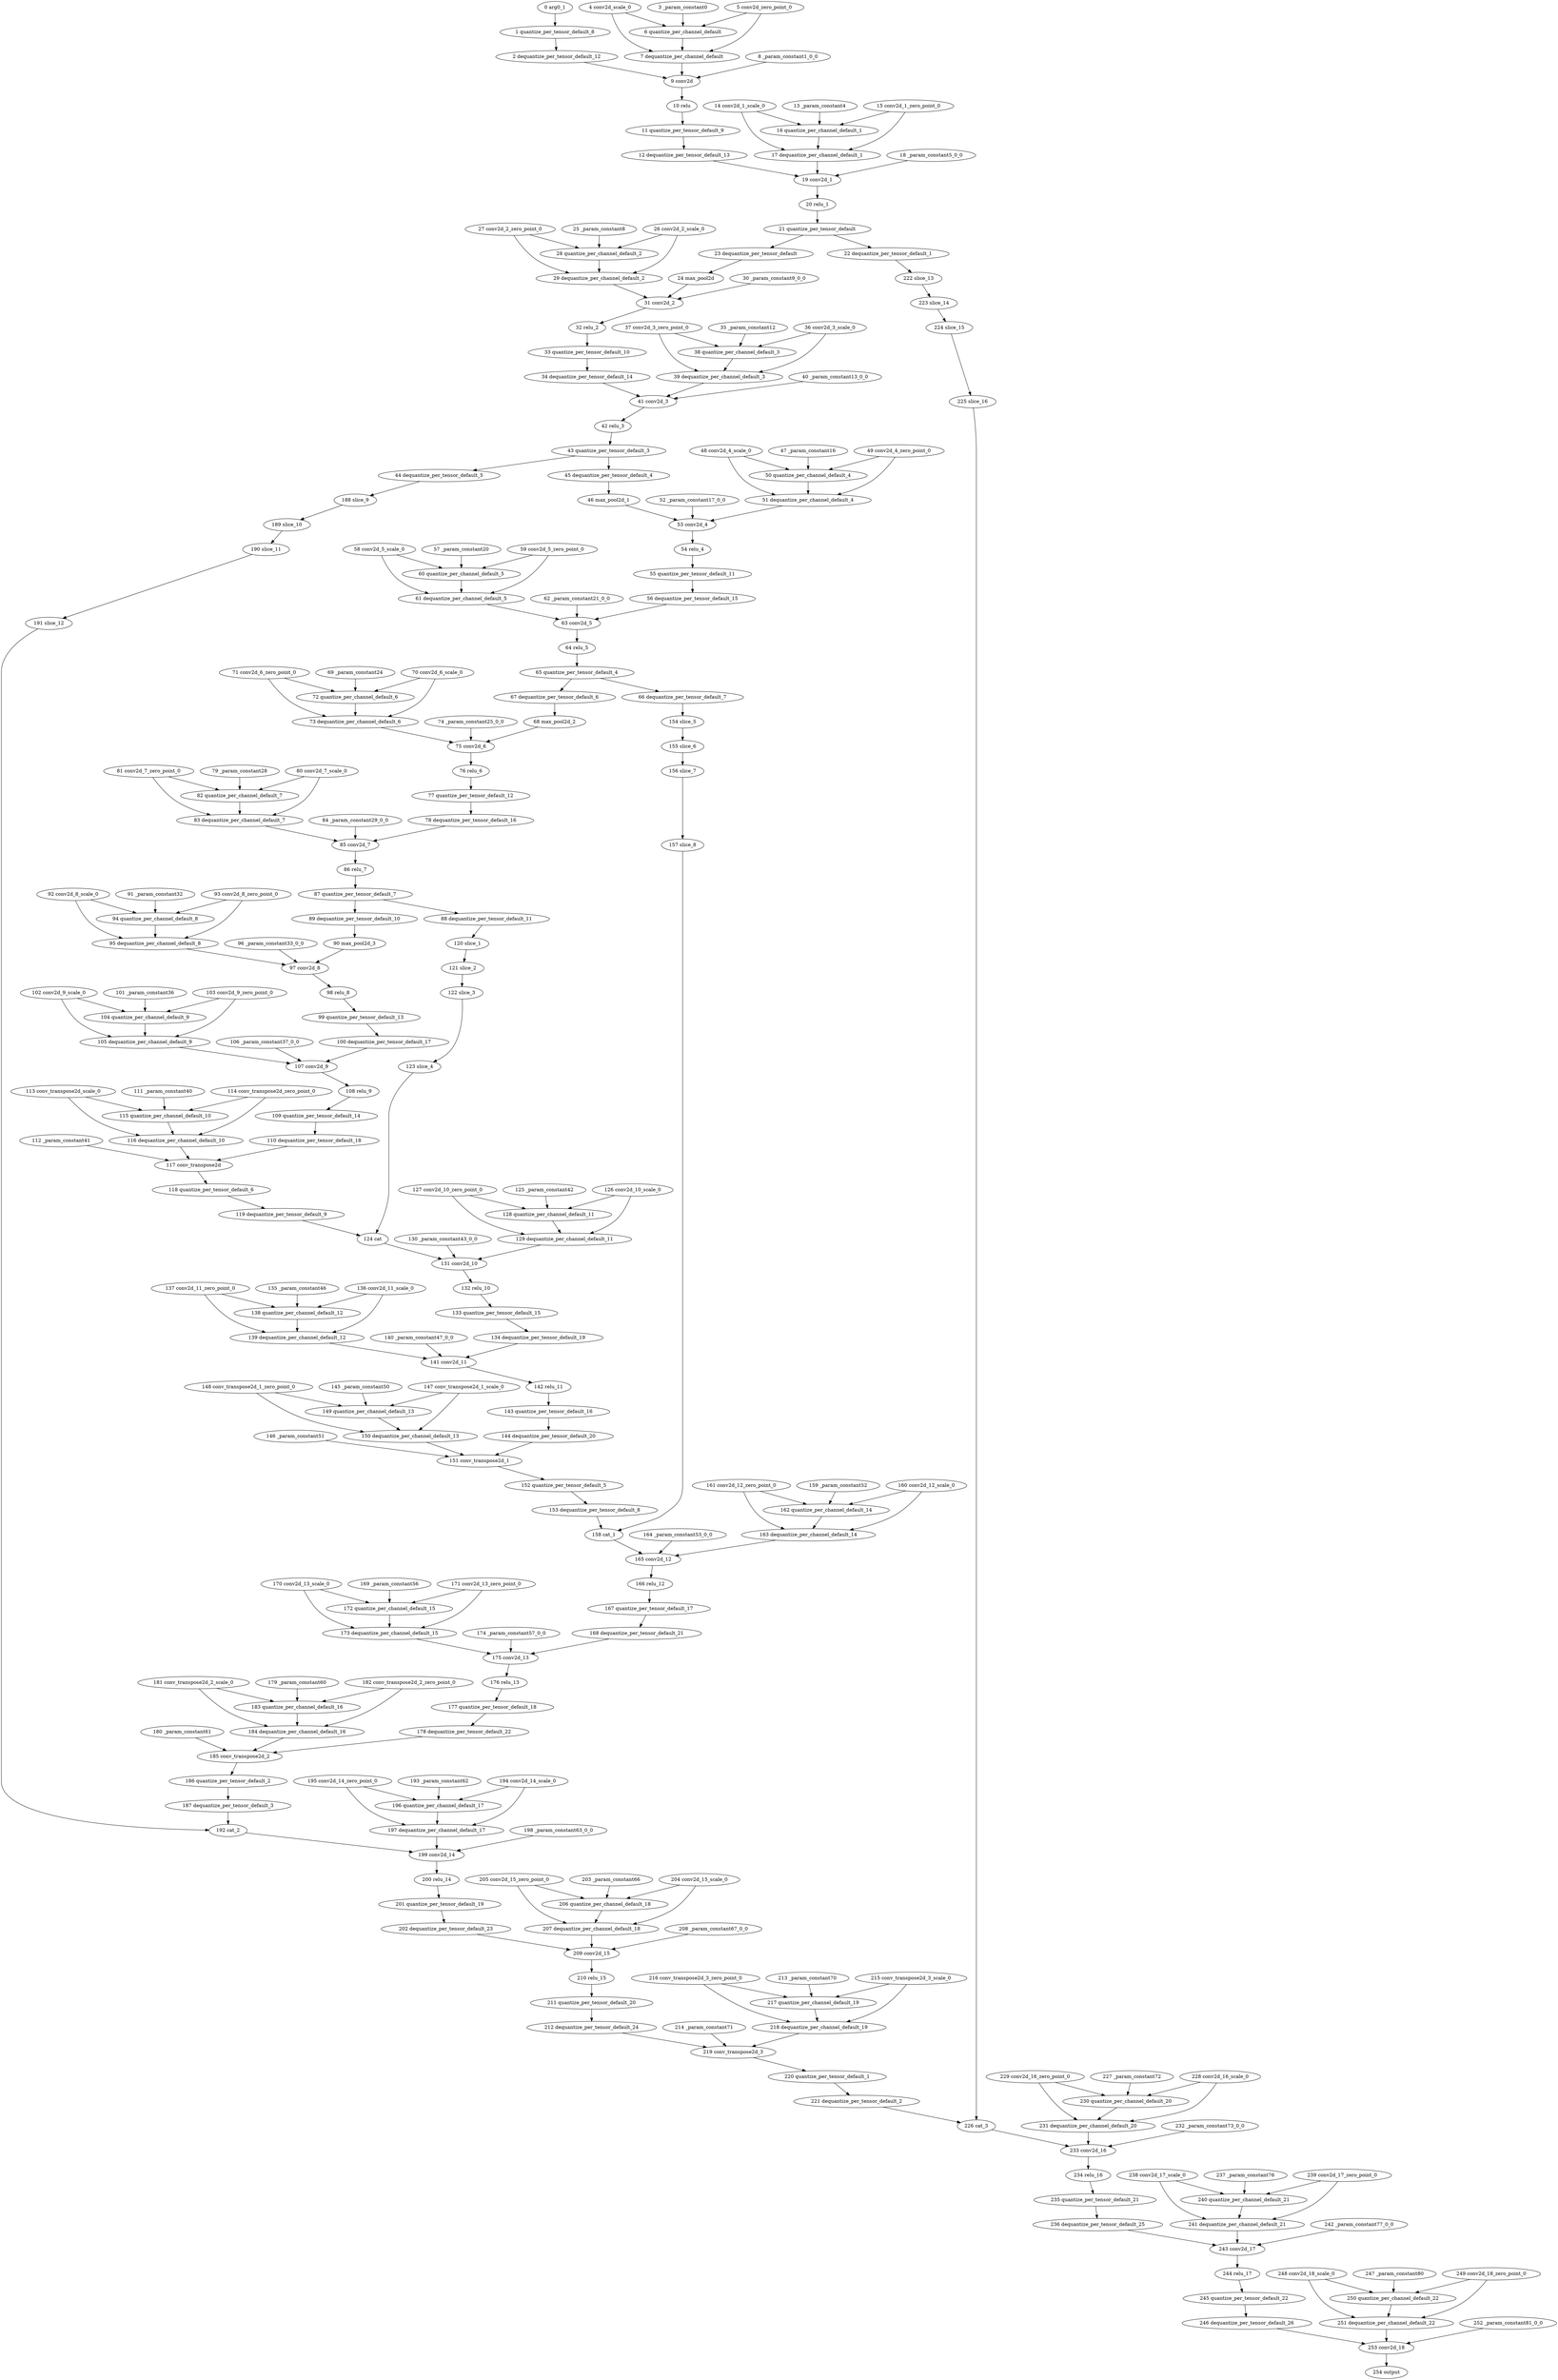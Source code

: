 strict digraph  {
"0 arg0_1" [id=0, type=input];
"1 quantize_per_tensor_default_8" [id=1, type=quantize_per_tensor];
"2 dequantize_per_tensor_default_12" [id=2, type=dequantize_per_tensor];
"3 _param_constant0" [id=3, type=get_attr];
"4 conv2d_scale_0" [id=4, type=get_attr];
"5 conv2d_zero_point_0" [id=5, type=get_attr];
"6 quantize_per_channel_default" [id=6, type=quantize_per_channel];
"7 dequantize_per_channel_default" [id=7, type=dequantize_per_channel];
"8 _param_constant1_0_0" [id=8, type=get_attr];
"9 conv2d" [id=9, type=conv2d];
"10 relu" [id=10, type=relu];
"11 quantize_per_tensor_default_9" [id=11, type=quantize_per_tensor];
"12 dequantize_per_tensor_default_13" [id=12, type=dequantize_per_tensor];
"13 _param_constant4" [id=13, type=get_attr];
"14 conv2d_1_scale_0" [id=14, type=get_attr];
"15 conv2d_1_zero_point_0" [id=15, type=get_attr];
"16 quantize_per_channel_default_1" [id=16, type=quantize_per_channel];
"17 dequantize_per_channel_default_1" [id=17, type=dequantize_per_channel];
"18 _param_constant5_0_0" [id=18, type=get_attr];
"19 conv2d_1" [id=19, type=conv2d];
"20 relu_1" [id=20, type=relu];
"21 quantize_per_tensor_default" [id=21, type=quantize_per_tensor];
"22 dequantize_per_tensor_default_1" [id=22, type=dequantize_per_tensor];
"23 dequantize_per_tensor_default" [id=23, type=dequantize_per_tensor];
"24 max_pool2d" [id=24, type=max_pool2d];
"25 _param_constant8" [id=25, type=get_attr];
"26 conv2d_2_scale_0" [id=26, type=get_attr];
"27 conv2d_2_zero_point_0" [id=27, type=get_attr];
"28 quantize_per_channel_default_2" [id=28, type=quantize_per_channel];
"29 dequantize_per_channel_default_2" [id=29, type=dequantize_per_channel];
"30 _param_constant9_0_0" [id=30, type=get_attr];
"31 conv2d_2" [id=31, type=conv2d];
"32 relu_2" [id=32, type=relu];
"33 quantize_per_tensor_default_10" [id=33, type=quantize_per_tensor];
"34 dequantize_per_tensor_default_14" [id=34, type=dequantize_per_tensor];
"35 _param_constant12" [id=35, type=get_attr];
"36 conv2d_3_scale_0" [id=36, type=get_attr];
"37 conv2d_3_zero_point_0" [id=37, type=get_attr];
"38 quantize_per_channel_default_3" [id=38, type=quantize_per_channel];
"39 dequantize_per_channel_default_3" [id=39, type=dequantize_per_channel];
"40 _param_constant13_0_0" [id=40, type=get_attr];
"41 conv2d_3" [id=41, type=conv2d];
"42 relu_3" [id=42, type=relu];
"43 quantize_per_tensor_default_3" [id=43, type=quantize_per_tensor];
"44 dequantize_per_tensor_default_5" [id=44, type=dequantize_per_tensor];
"45 dequantize_per_tensor_default_4" [id=45, type=dequantize_per_tensor];
"46 max_pool2d_1" [id=46, type=max_pool2d];
"47 _param_constant16" [id=47, type=get_attr];
"48 conv2d_4_scale_0" [id=48, type=get_attr];
"49 conv2d_4_zero_point_0" [id=49, type=get_attr];
"50 quantize_per_channel_default_4" [id=50, type=quantize_per_channel];
"51 dequantize_per_channel_default_4" [id=51, type=dequantize_per_channel];
"52 _param_constant17_0_0" [id=52, type=get_attr];
"53 conv2d_4" [id=53, type=conv2d];
"54 relu_4" [id=54, type=relu];
"55 quantize_per_tensor_default_11" [id=55, type=quantize_per_tensor];
"56 dequantize_per_tensor_default_15" [id=56, type=dequantize_per_tensor];
"57 _param_constant20" [id=57, type=get_attr];
"58 conv2d_5_scale_0" [id=58, type=get_attr];
"59 conv2d_5_zero_point_0" [id=59, type=get_attr];
"60 quantize_per_channel_default_5" [id=60, type=quantize_per_channel];
"61 dequantize_per_channel_default_5" [id=61, type=dequantize_per_channel];
"62 _param_constant21_0_0" [id=62, type=get_attr];
"63 conv2d_5" [id=63, type=conv2d];
"64 relu_5" [id=64, type=relu];
"65 quantize_per_tensor_default_4" [id=65, type=quantize_per_tensor];
"66 dequantize_per_tensor_default_7" [id=66, type=dequantize_per_tensor];
"67 dequantize_per_tensor_default_6" [id=67, type=dequantize_per_tensor];
"68 max_pool2d_2" [id=68, type=max_pool2d];
"69 _param_constant24" [id=69, type=get_attr];
"70 conv2d_6_scale_0" [id=70, type=get_attr];
"71 conv2d_6_zero_point_0" [id=71, type=get_attr];
"72 quantize_per_channel_default_6" [id=72, type=quantize_per_channel];
"73 dequantize_per_channel_default_6" [id=73, type=dequantize_per_channel];
"74 _param_constant25_0_0" [id=74, type=get_attr];
"75 conv2d_6" [id=75, type=conv2d];
"76 relu_6" [id=76, type=relu];
"77 quantize_per_tensor_default_12" [id=77, type=quantize_per_tensor];
"78 dequantize_per_tensor_default_16" [id=78, type=dequantize_per_tensor];
"79 _param_constant28" [id=79, type=get_attr];
"80 conv2d_7_scale_0" [id=80, type=get_attr];
"81 conv2d_7_zero_point_0" [id=81, type=get_attr];
"82 quantize_per_channel_default_7" [id=82, type=quantize_per_channel];
"83 dequantize_per_channel_default_7" [id=83, type=dequantize_per_channel];
"84 _param_constant29_0_0" [id=84, type=get_attr];
"85 conv2d_7" [id=85, type=conv2d];
"86 relu_7" [id=86, type=relu];
"87 quantize_per_tensor_default_7" [id=87, type=quantize_per_tensor];
"88 dequantize_per_tensor_default_11" [id=88, type=dequantize_per_tensor];
"89 dequantize_per_tensor_default_10" [id=89, type=dequantize_per_tensor];
"90 max_pool2d_3" [id=90, type=max_pool2d];
"91 _param_constant32" [id=91, type=get_attr];
"92 conv2d_8_scale_0" [id=92, type=get_attr];
"93 conv2d_8_zero_point_0" [id=93, type=get_attr];
"94 quantize_per_channel_default_8" [id=94, type=quantize_per_channel];
"95 dequantize_per_channel_default_8" [id=95, type=dequantize_per_channel];
"96 _param_constant33_0_0" [id=96, type=get_attr];
"97 conv2d_8" [id=97, type=conv2d];
"98 relu_8" [id=98, type=relu];
"99 quantize_per_tensor_default_13" [id=99, type=quantize_per_tensor];
"100 dequantize_per_tensor_default_17" [id=100, type=dequantize_per_tensor];
"101 _param_constant36" [id=101, type=get_attr];
"102 conv2d_9_scale_0" [id=102, type=get_attr];
"103 conv2d_9_zero_point_0" [id=103, type=get_attr];
"104 quantize_per_channel_default_9" [id=104, type=quantize_per_channel];
"105 dequantize_per_channel_default_9" [id=105, type=dequantize_per_channel];
"106 _param_constant37_0_0" [id=106, type=get_attr];
"107 conv2d_9" [id=107, type=conv2d];
"108 relu_9" [id=108, type=relu];
"109 quantize_per_tensor_default_14" [id=109, type=quantize_per_tensor];
"110 dequantize_per_tensor_default_18" [id=110, type=dequantize_per_tensor];
"111 _param_constant40" [id=111, type=get_attr];
"112 _param_constant41" [id=112, type=get_attr];
"113 conv_transpose2d_scale_0" [id=113, type=get_attr];
"114 conv_transpose2d_zero_point_0" [id=114, type=get_attr];
"115 quantize_per_channel_default_10" [id=115, type=quantize_per_channel];
"116 dequantize_per_channel_default_10" [id=116, type=dequantize_per_channel];
"117 conv_transpose2d" [id=117, type=conv_transpose2d];
"118 quantize_per_tensor_default_6" [id=118, type=quantize_per_tensor];
"119 dequantize_per_tensor_default_9" [id=119, type=dequantize_per_tensor];
"120 slice_1" [id=120, type=slice];
"121 slice_2" [id=121, type=slice];
"122 slice_3" [id=122, type=slice];
"123 slice_4" [id=123, type=slice];
"124 cat" [id=124, type=cat];
"125 _param_constant42" [id=125, type=get_attr];
"126 conv2d_10_scale_0" [id=126, type=get_attr];
"127 conv2d_10_zero_point_0" [id=127, type=get_attr];
"128 quantize_per_channel_default_11" [id=128, type=quantize_per_channel];
"129 dequantize_per_channel_default_11" [id=129, type=dequantize_per_channel];
"130 _param_constant43_0_0" [id=130, type=get_attr];
"131 conv2d_10" [id=131, type=conv2d];
"132 relu_10" [id=132, type=relu];
"133 quantize_per_tensor_default_15" [id=133, type=quantize_per_tensor];
"134 dequantize_per_tensor_default_19" [id=134, type=dequantize_per_tensor];
"135 _param_constant46" [id=135, type=get_attr];
"136 conv2d_11_scale_0" [id=136, type=get_attr];
"137 conv2d_11_zero_point_0" [id=137, type=get_attr];
"138 quantize_per_channel_default_12" [id=138, type=quantize_per_channel];
"139 dequantize_per_channel_default_12" [id=139, type=dequantize_per_channel];
"140 _param_constant47_0_0" [id=140, type=get_attr];
"141 conv2d_11" [id=141, type=conv2d];
"142 relu_11" [id=142, type=relu];
"143 quantize_per_tensor_default_16" [id=143, type=quantize_per_tensor];
"144 dequantize_per_tensor_default_20" [id=144, type=dequantize_per_tensor];
"145 _param_constant50" [id=145, type=get_attr];
"146 _param_constant51" [id=146, type=get_attr];
"147 conv_transpose2d_1_scale_0" [id=147, type=get_attr];
"148 conv_transpose2d_1_zero_point_0" [id=148, type=get_attr];
"149 quantize_per_channel_default_13" [id=149, type=quantize_per_channel];
"150 dequantize_per_channel_default_13" [id=150, type=dequantize_per_channel];
"151 conv_transpose2d_1" [id=151, type=conv_transpose2d];
"152 quantize_per_tensor_default_5" [id=152, type=quantize_per_tensor];
"153 dequantize_per_tensor_default_8" [id=153, type=dequantize_per_tensor];
"154 slice_5" [id=154, type=slice];
"155 slice_6" [id=155, type=slice];
"156 slice_7" [id=156, type=slice];
"157 slice_8" [id=157, type=slice];
"158 cat_1" [id=158, type=cat];
"159 _param_constant52" [id=159, type=get_attr];
"160 conv2d_12_scale_0" [id=160, type=get_attr];
"161 conv2d_12_zero_point_0" [id=161, type=get_attr];
"162 quantize_per_channel_default_14" [id=162, type=quantize_per_channel];
"163 dequantize_per_channel_default_14" [id=163, type=dequantize_per_channel];
"164 _param_constant53_0_0" [id=164, type=get_attr];
"165 conv2d_12" [id=165, type=conv2d];
"166 relu_12" [id=166, type=relu];
"167 quantize_per_tensor_default_17" [id=167, type=quantize_per_tensor];
"168 dequantize_per_tensor_default_21" [id=168, type=dequantize_per_tensor];
"169 _param_constant56" [id=169, type=get_attr];
"170 conv2d_13_scale_0" [id=170, type=get_attr];
"171 conv2d_13_zero_point_0" [id=171, type=get_attr];
"172 quantize_per_channel_default_15" [id=172, type=quantize_per_channel];
"173 dequantize_per_channel_default_15" [id=173, type=dequantize_per_channel];
"174 _param_constant57_0_0" [id=174, type=get_attr];
"175 conv2d_13" [id=175, type=conv2d];
"176 relu_13" [id=176, type=relu];
"177 quantize_per_tensor_default_18" [id=177, type=quantize_per_tensor];
"178 dequantize_per_tensor_default_22" [id=178, type=dequantize_per_tensor];
"179 _param_constant60" [id=179, type=get_attr];
"180 _param_constant61" [id=180, type=get_attr];
"181 conv_transpose2d_2_scale_0" [id=181, type=get_attr];
"182 conv_transpose2d_2_zero_point_0" [id=182, type=get_attr];
"183 quantize_per_channel_default_16" [id=183, type=quantize_per_channel];
"184 dequantize_per_channel_default_16" [id=184, type=dequantize_per_channel];
"185 conv_transpose2d_2" [id=185, type=conv_transpose2d];
"186 quantize_per_tensor_default_2" [id=186, type=quantize_per_tensor];
"187 dequantize_per_tensor_default_3" [id=187, type=dequantize_per_tensor];
"188 slice_9" [id=188, type=slice];
"189 slice_10" [id=189, type=slice];
"190 slice_11" [id=190, type=slice];
"191 slice_12" [id=191, type=slice];
"192 cat_2" [id=192, type=cat];
"193 _param_constant62" [id=193, type=get_attr];
"194 conv2d_14_scale_0" [id=194, type=get_attr];
"195 conv2d_14_zero_point_0" [id=195, type=get_attr];
"196 quantize_per_channel_default_17" [id=196, type=quantize_per_channel];
"197 dequantize_per_channel_default_17" [id=197, type=dequantize_per_channel];
"198 _param_constant63_0_0" [id=198, type=get_attr];
"199 conv2d_14" [id=199, type=conv2d];
"200 relu_14" [id=200, type=relu];
"201 quantize_per_tensor_default_19" [id=201, type=quantize_per_tensor];
"202 dequantize_per_tensor_default_23" [id=202, type=dequantize_per_tensor];
"203 _param_constant66" [id=203, type=get_attr];
"204 conv2d_15_scale_0" [id=204, type=get_attr];
"205 conv2d_15_zero_point_0" [id=205, type=get_attr];
"206 quantize_per_channel_default_18" [id=206, type=quantize_per_channel];
"207 dequantize_per_channel_default_18" [id=207, type=dequantize_per_channel];
"208 _param_constant67_0_0" [id=208, type=get_attr];
"209 conv2d_15" [id=209, type=conv2d];
"210 relu_15" [id=210, type=relu];
"211 quantize_per_tensor_default_20" [id=211, type=quantize_per_tensor];
"212 dequantize_per_tensor_default_24" [id=212, type=dequantize_per_tensor];
"213 _param_constant70" [id=213, type=get_attr];
"214 _param_constant71" [id=214, type=get_attr];
"215 conv_transpose2d_3_scale_0" [id=215, type=get_attr];
"216 conv_transpose2d_3_zero_point_0" [id=216, type=get_attr];
"217 quantize_per_channel_default_19" [id=217, type=quantize_per_channel];
"218 dequantize_per_channel_default_19" [id=218, type=dequantize_per_channel];
"219 conv_transpose2d_3" [id=219, type=conv_transpose2d];
"220 quantize_per_tensor_default_1" [id=220, type=quantize_per_tensor];
"221 dequantize_per_tensor_default_2" [id=221, type=dequantize_per_tensor];
"222 slice_13" [id=222, type=slice];
"223 slice_14" [id=223, type=slice];
"224 slice_15" [id=224, type=slice];
"225 slice_16" [id=225, type=slice];
"226 cat_3" [id=226, type=cat];
"227 _param_constant72" [id=227, type=get_attr];
"228 conv2d_16_scale_0" [id=228, type=get_attr];
"229 conv2d_16_zero_point_0" [id=229, type=get_attr];
"230 quantize_per_channel_default_20" [id=230, type=quantize_per_channel];
"231 dequantize_per_channel_default_20" [id=231, type=dequantize_per_channel];
"232 _param_constant73_0_0" [id=232, type=get_attr];
"233 conv2d_16" [id=233, type=conv2d];
"234 relu_16" [id=234, type=relu];
"235 quantize_per_tensor_default_21" [id=235, type=quantize_per_tensor];
"236 dequantize_per_tensor_default_25" [id=236, type=dequantize_per_tensor];
"237 _param_constant76" [id=237, type=get_attr];
"238 conv2d_17_scale_0" [id=238, type=get_attr];
"239 conv2d_17_zero_point_0" [id=239, type=get_attr];
"240 quantize_per_channel_default_21" [id=240, type=quantize_per_channel];
"241 dequantize_per_channel_default_21" [id=241, type=dequantize_per_channel];
"242 _param_constant77_0_0" [id=242, type=get_attr];
"243 conv2d_17" [id=243, type=conv2d];
"244 relu_17" [id=244, type=relu];
"245 quantize_per_tensor_default_22" [id=245, type=quantize_per_tensor];
"246 dequantize_per_tensor_default_26" [id=246, type=dequantize_per_tensor];
"247 _param_constant80" [id=247, type=get_attr];
"248 conv2d_18_scale_0" [id=248, type=get_attr];
"249 conv2d_18_zero_point_0" [id=249, type=get_attr];
"250 quantize_per_channel_default_22" [id=250, type=quantize_per_channel];
"251 dequantize_per_channel_default_22" [id=251, type=dequantize_per_channel];
"252 _param_constant81_0_0" [id=252, type=get_attr];
"253 conv2d_18" [id=253, type=conv2d];
"254 output" [id=254, type=output];
"0 arg0_1" -> "1 quantize_per_tensor_default_8";
"1 quantize_per_tensor_default_8" -> "2 dequantize_per_tensor_default_12";
"2 dequantize_per_tensor_default_12" -> "9 conv2d";
"3 _param_constant0" -> "6 quantize_per_channel_default";
"4 conv2d_scale_0" -> "6 quantize_per_channel_default";
"4 conv2d_scale_0" -> "7 dequantize_per_channel_default";
"5 conv2d_zero_point_0" -> "6 quantize_per_channel_default";
"5 conv2d_zero_point_0" -> "7 dequantize_per_channel_default";
"6 quantize_per_channel_default" -> "7 dequantize_per_channel_default";
"7 dequantize_per_channel_default" -> "9 conv2d";
"8 _param_constant1_0_0" -> "9 conv2d";
"9 conv2d" -> "10 relu";
"10 relu" -> "11 quantize_per_tensor_default_9";
"11 quantize_per_tensor_default_9" -> "12 dequantize_per_tensor_default_13";
"12 dequantize_per_tensor_default_13" -> "19 conv2d_1";
"13 _param_constant4" -> "16 quantize_per_channel_default_1";
"14 conv2d_1_scale_0" -> "16 quantize_per_channel_default_1";
"14 conv2d_1_scale_0" -> "17 dequantize_per_channel_default_1";
"15 conv2d_1_zero_point_0" -> "16 quantize_per_channel_default_1";
"15 conv2d_1_zero_point_0" -> "17 dequantize_per_channel_default_1";
"16 quantize_per_channel_default_1" -> "17 dequantize_per_channel_default_1";
"17 dequantize_per_channel_default_1" -> "19 conv2d_1";
"18 _param_constant5_0_0" -> "19 conv2d_1";
"19 conv2d_1" -> "20 relu_1";
"20 relu_1" -> "21 quantize_per_tensor_default";
"21 quantize_per_tensor_default" -> "22 dequantize_per_tensor_default_1";
"21 quantize_per_tensor_default" -> "23 dequantize_per_tensor_default";
"22 dequantize_per_tensor_default_1" -> "222 slice_13";
"23 dequantize_per_tensor_default" -> "24 max_pool2d";
"24 max_pool2d" -> "31 conv2d_2";
"25 _param_constant8" -> "28 quantize_per_channel_default_2";
"26 conv2d_2_scale_0" -> "28 quantize_per_channel_default_2";
"26 conv2d_2_scale_0" -> "29 dequantize_per_channel_default_2";
"27 conv2d_2_zero_point_0" -> "28 quantize_per_channel_default_2";
"27 conv2d_2_zero_point_0" -> "29 dequantize_per_channel_default_2";
"28 quantize_per_channel_default_2" -> "29 dequantize_per_channel_default_2";
"29 dequantize_per_channel_default_2" -> "31 conv2d_2";
"30 _param_constant9_0_0" -> "31 conv2d_2";
"31 conv2d_2" -> "32 relu_2";
"32 relu_2" -> "33 quantize_per_tensor_default_10";
"33 quantize_per_tensor_default_10" -> "34 dequantize_per_tensor_default_14";
"34 dequantize_per_tensor_default_14" -> "41 conv2d_3";
"35 _param_constant12" -> "38 quantize_per_channel_default_3";
"36 conv2d_3_scale_0" -> "38 quantize_per_channel_default_3";
"36 conv2d_3_scale_0" -> "39 dequantize_per_channel_default_3";
"37 conv2d_3_zero_point_0" -> "38 quantize_per_channel_default_3";
"37 conv2d_3_zero_point_0" -> "39 dequantize_per_channel_default_3";
"38 quantize_per_channel_default_3" -> "39 dequantize_per_channel_default_3";
"39 dequantize_per_channel_default_3" -> "41 conv2d_3";
"40 _param_constant13_0_0" -> "41 conv2d_3";
"41 conv2d_3" -> "42 relu_3";
"42 relu_3" -> "43 quantize_per_tensor_default_3";
"43 quantize_per_tensor_default_3" -> "44 dequantize_per_tensor_default_5";
"43 quantize_per_tensor_default_3" -> "45 dequantize_per_tensor_default_4";
"44 dequantize_per_tensor_default_5" -> "188 slice_9";
"45 dequantize_per_tensor_default_4" -> "46 max_pool2d_1";
"46 max_pool2d_1" -> "53 conv2d_4";
"47 _param_constant16" -> "50 quantize_per_channel_default_4";
"48 conv2d_4_scale_0" -> "50 quantize_per_channel_default_4";
"48 conv2d_4_scale_0" -> "51 dequantize_per_channel_default_4";
"49 conv2d_4_zero_point_0" -> "50 quantize_per_channel_default_4";
"49 conv2d_4_zero_point_0" -> "51 dequantize_per_channel_default_4";
"50 quantize_per_channel_default_4" -> "51 dequantize_per_channel_default_4";
"51 dequantize_per_channel_default_4" -> "53 conv2d_4";
"52 _param_constant17_0_0" -> "53 conv2d_4";
"53 conv2d_4" -> "54 relu_4";
"54 relu_4" -> "55 quantize_per_tensor_default_11";
"55 quantize_per_tensor_default_11" -> "56 dequantize_per_tensor_default_15";
"56 dequantize_per_tensor_default_15" -> "63 conv2d_5";
"57 _param_constant20" -> "60 quantize_per_channel_default_5";
"58 conv2d_5_scale_0" -> "60 quantize_per_channel_default_5";
"58 conv2d_5_scale_0" -> "61 dequantize_per_channel_default_5";
"59 conv2d_5_zero_point_0" -> "60 quantize_per_channel_default_5";
"59 conv2d_5_zero_point_0" -> "61 dequantize_per_channel_default_5";
"60 quantize_per_channel_default_5" -> "61 dequantize_per_channel_default_5";
"61 dequantize_per_channel_default_5" -> "63 conv2d_5";
"62 _param_constant21_0_0" -> "63 conv2d_5";
"63 conv2d_5" -> "64 relu_5";
"64 relu_5" -> "65 quantize_per_tensor_default_4";
"65 quantize_per_tensor_default_4" -> "66 dequantize_per_tensor_default_7";
"65 quantize_per_tensor_default_4" -> "67 dequantize_per_tensor_default_6";
"66 dequantize_per_tensor_default_7" -> "154 slice_5";
"67 dequantize_per_tensor_default_6" -> "68 max_pool2d_2";
"68 max_pool2d_2" -> "75 conv2d_6";
"69 _param_constant24" -> "72 quantize_per_channel_default_6";
"70 conv2d_6_scale_0" -> "72 quantize_per_channel_default_6";
"70 conv2d_6_scale_0" -> "73 dequantize_per_channel_default_6";
"71 conv2d_6_zero_point_0" -> "72 quantize_per_channel_default_6";
"71 conv2d_6_zero_point_0" -> "73 dequantize_per_channel_default_6";
"72 quantize_per_channel_default_6" -> "73 dequantize_per_channel_default_6";
"73 dequantize_per_channel_default_6" -> "75 conv2d_6";
"74 _param_constant25_0_0" -> "75 conv2d_6";
"75 conv2d_6" -> "76 relu_6";
"76 relu_6" -> "77 quantize_per_tensor_default_12";
"77 quantize_per_tensor_default_12" -> "78 dequantize_per_tensor_default_16";
"78 dequantize_per_tensor_default_16" -> "85 conv2d_7";
"79 _param_constant28" -> "82 quantize_per_channel_default_7";
"80 conv2d_7_scale_0" -> "82 quantize_per_channel_default_7";
"80 conv2d_7_scale_0" -> "83 dequantize_per_channel_default_7";
"81 conv2d_7_zero_point_0" -> "82 quantize_per_channel_default_7";
"81 conv2d_7_zero_point_0" -> "83 dequantize_per_channel_default_7";
"82 quantize_per_channel_default_7" -> "83 dequantize_per_channel_default_7";
"83 dequantize_per_channel_default_7" -> "85 conv2d_7";
"84 _param_constant29_0_0" -> "85 conv2d_7";
"85 conv2d_7" -> "86 relu_7";
"86 relu_7" -> "87 quantize_per_tensor_default_7";
"87 quantize_per_tensor_default_7" -> "88 dequantize_per_tensor_default_11";
"87 quantize_per_tensor_default_7" -> "89 dequantize_per_tensor_default_10";
"88 dequantize_per_tensor_default_11" -> "120 slice_1";
"89 dequantize_per_tensor_default_10" -> "90 max_pool2d_3";
"90 max_pool2d_3" -> "97 conv2d_8";
"91 _param_constant32" -> "94 quantize_per_channel_default_8";
"92 conv2d_8_scale_0" -> "94 quantize_per_channel_default_8";
"92 conv2d_8_scale_0" -> "95 dequantize_per_channel_default_8";
"93 conv2d_8_zero_point_0" -> "94 quantize_per_channel_default_8";
"93 conv2d_8_zero_point_0" -> "95 dequantize_per_channel_default_8";
"94 quantize_per_channel_default_8" -> "95 dequantize_per_channel_default_8";
"95 dequantize_per_channel_default_8" -> "97 conv2d_8";
"96 _param_constant33_0_0" -> "97 conv2d_8";
"97 conv2d_8" -> "98 relu_8";
"98 relu_8" -> "99 quantize_per_tensor_default_13";
"99 quantize_per_tensor_default_13" -> "100 dequantize_per_tensor_default_17";
"100 dequantize_per_tensor_default_17" -> "107 conv2d_9";
"101 _param_constant36" -> "104 quantize_per_channel_default_9";
"102 conv2d_9_scale_0" -> "104 quantize_per_channel_default_9";
"102 conv2d_9_scale_0" -> "105 dequantize_per_channel_default_9";
"103 conv2d_9_zero_point_0" -> "104 quantize_per_channel_default_9";
"103 conv2d_9_zero_point_0" -> "105 dequantize_per_channel_default_9";
"104 quantize_per_channel_default_9" -> "105 dequantize_per_channel_default_9";
"105 dequantize_per_channel_default_9" -> "107 conv2d_9";
"106 _param_constant37_0_0" -> "107 conv2d_9";
"107 conv2d_9" -> "108 relu_9";
"108 relu_9" -> "109 quantize_per_tensor_default_14";
"109 quantize_per_tensor_default_14" -> "110 dequantize_per_tensor_default_18";
"110 dequantize_per_tensor_default_18" -> "117 conv_transpose2d";
"111 _param_constant40" -> "115 quantize_per_channel_default_10";
"112 _param_constant41" -> "117 conv_transpose2d";
"113 conv_transpose2d_scale_0" -> "115 quantize_per_channel_default_10";
"113 conv_transpose2d_scale_0" -> "116 dequantize_per_channel_default_10";
"114 conv_transpose2d_zero_point_0" -> "115 quantize_per_channel_default_10";
"114 conv_transpose2d_zero_point_0" -> "116 dequantize_per_channel_default_10";
"115 quantize_per_channel_default_10" -> "116 dequantize_per_channel_default_10";
"116 dequantize_per_channel_default_10" -> "117 conv_transpose2d";
"117 conv_transpose2d" -> "118 quantize_per_tensor_default_6";
"118 quantize_per_tensor_default_6" -> "119 dequantize_per_tensor_default_9";
"119 dequantize_per_tensor_default_9" -> "124 cat";
"120 slice_1" -> "121 slice_2";
"121 slice_2" -> "122 slice_3";
"122 slice_3" -> "123 slice_4";
"123 slice_4" -> "124 cat";
"124 cat" -> "131 conv2d_10";
"125 _param_constant42" -> "128 quantize_per_channel_default_11";
"126 conv2d_10_scale_0" -> "128 quantize_per_channel_default_11";
"126 conv2d_10_scale_0" -> "129 dequantize_per_channel_default_11";
"127 conv2d_10_zero_point_0" -> "128 quantize_per_channel_default_11";
"127 conv2d_10_zero_point_0" -> "129 dequantize_per_channel_default_11";
"128 quantize_per_channel_default_11" -> "129 dequantize_per_channel_default_11";
"129 dequantize_per_channel_default_11" -> "131 conv2d_10";
"130 _param_constant43_0_0" -> "131 conv2d_10";
"131 conv2d_10" -> "132 relu_10";
"132 relu_10" -> "133 quantize_per_tensor_default_15";
"133 quantize_per_tensor_default_15" -> "134 dequantize_per_tensor_default_19";
"134 dequantize_per_tensor_default_19" -> "141 conv2d_11";
"135 _param_constant46" -> "138 quantize_per_channel_default_12";
"136 conv2d_11_scale_0" -> "138 quantize_per_channel_default_12";
"136 conv2d_11_scale_0" -> "139 dequantize_per_channel_default_12";
"137 conv2d_11_zero_point_0" -> "138 quantize_per_channel_default_12";
"137 conv2d_11_zero_point_0" -> "139 dequantize_per_channel_default_12";
"138 quantize_per_channel_default_12" -> "139 dequantize_per_channel_default_12";
"139 dequantize_per_channel_default_12" -> "141 conv2d_11";
"140 _param_constant47_0_0" -> "141 conv2d_11";
"141 conv2d_11" -> "142 relu_11";
"142 relu_11" -> "143 quantize_per_tensor_default_16";
"143 quantize_per_tensor_default_16" -> "144 dequantize_per_tensor_default_20";
"144 dequantize_per_tensor_default_20" -> "151 conv_transpose2d_1";
"145 _param_constant50" -> "149 quantize_per_channel_default_13";
"146 _param_constant51" -> "151 conv_transpose2d_1";
"147 conv_transpose2d_1_scale_0" -> "149 quantize_per_channel_default_13";
"147 conv_transpose2d_1_scale_0" -> "150 dequantize_per_channel_default_13";
"148 conv_transpose2d_1_zero_point_0" -> "149 quantize_per_channel_default_13";
"148 conv_transpose2d_1_zero_point_0" -> "150 dequantize_per_channel_default_13";
"149 quantize_per_channel_default_13" -> "150 dequantize_per_channel_default_13";
"150 dequantize_per_channel_default_13" -> "151 conv_transpose2d_1";
"151 conv_transpose2d_1" -> "152 quantize_per_tensor_default_5";
"152 quantize_per_tensor_default_5" -> "153 dequantize_per_tensor_default_8";
"153 dequantize_per_tensor_default_8" -> "158 cat_1";
"154 slice_5" -> "155 slice_6";
"155 slice_6" -> "156 slice_7";
"156 slice_7" -> "157 slice_8";
"157 slice_8" -> "158 cat_1";
"158 cat_1" -> "165 conv2d_12";
"159 _param_constant52" -> "162 quantize_per_channel_default_14";
"160 conv2d_12_scale_0" -> "162 quantize_per_channel_default_14";
"160 conv2d_12_scale_0" -> "163 dequantize_per_channel_default_14";
"161 conv2d_12_zero_point_0" -> "162 quantize_per_channel_default_14";
"161 conv2d_12_zero_point_0" -> "163 dequantize_per_channel_default_14";
"162 quantize_per_channel_default_14" -> "163 dequantize_per_channel_default_14";
"163 dequantize_per_channel_default_14" -> "165 conv2d_12";
"164 _param_constant53_0_0" -> "165 conv2d_12";
"165 conv2d_12" -> "166 relu_12";
"166 relu_12" -> "167 quantize_per_tensor_default_17";
"167 quantize_per_tensor_default_17" -> "168 dequantize_per_tensor_default_21";
"168 dequantize_per_tensor_default_21" -> "175 conv2d_13";
"169 _param_constant56" -> "172 quantize_per_channel_default_15";
"170 conv2d_13_scale_0" -> "172 quantize_per_channel_default_15";
"170 conv2d_13_scale_0" -> "173 dequantize_per_channel_default_15";
"171 conv2d_13_zero_point_0" -> "172 quantize_per_channel_default_15";
"171 conv2d_13_zero_point_0" -> "173 dequantize_per_channel_default_15";
"172 quantize_per_channel_default_15" -> "173 dequantize_per_channel_default_15";
"173 dequantize_per_channel_default_15" -> "175 conv2d_13";
"174 _param_constant57_0_0" -> "175 conv2d_13";
"175 conv2d_13" -> "176 relu_13";
"176 relu_13" -> "177 quantize_per_tensor_default_18";
"177 quantize_per_tensor_default_18" -> "178 dequantize_per_tensor_default_22";
"178 dequantize_per_tensor_default_22" -> "185 conv_transpose2d_2";
"179 _param_constant60" -> "183 quantize_per_channel_default_16";
"180 _param_constant61" -> "185 conv_transpose2d_2";
"181 conv_transpose2d_2_scale_0" -> "183 quantize_per_channel_default_16";
"181 conv_transpose2d_2_scale_0" -> "184 dequantize_per_channel_default_16";
"182 conv_transpose2d_2_zero_point_0" -> "183 quantize_per_channel_default_16";
"182 conv_transpose2d_2_zero_point_0" -> "184 dequantize_per_channel_default_16";
"183 quantize_per_channel_default_16" -> "184 dequantize_per_channel_default_16";
"184 dequantize_per_channel_default_16" -> "185 conv_transpose2d_2";
"185 conv_transpose2d_2" -> "186 quantize_per_tensor_default_2";
"186 quantize_per_tensor_default_2" -> "187 dequantize_per_tensor_default_3";
"187 dequantize_per_tensor_default_3" -> "192 cat_2";
"188 slice_9" -> "189 slice_10";
"189 slice_10" -> "190 slice_11";
"190 slice_11" -> "191 slice_12";
"191 slice_12" -> "192 cat_2";
"192 cat_2" -> "199 conv2d_14";
"193 _param_constant62" -> "196 quantize_per_channel_default_17";
"194 conv2d_14_scale_0" -> "196 quantize_per_channel_default_17";
"194 conv2d_14_scale_0" -> "197 dequantize_per_channel_default_17";
"195 conv2d_14_zero_point_0" -> "196 quantize_per_channel_default_17";
"195 conv2d_14_zero_point_0" -> "197 dequantize_per_channel_default_17";
"196 quantize_per_channel_default_17" -> "197 dequantize_per_channel_default_17";
"197 dequantize_per_channel_default_17" -> "199 conv2d_14";
"198 _param_constant63_0_0" -> "199 conv2d_14";
"199 conv2d_14" -> "200 relu_14";
"200 relu_14" -> "201 quantize_per_tensor_default_19";
"201 quantize_per_tensor_default_19" -> "202 dequantize_per_tensor_default_23";
"202 dequantize_per_tensor_default_23" -> "209 conv2d_15";
"203 _param_constant66" -> "206 quantize_per_channel_default_18";
"204 conv2d_15_scale_0" -> "206 quantize_per_channel_default_18";
"204 conv2d_15_scale_0" -> "207 dequantize_per_channel_default_18";
"205 conv2d_15_zero_point_0" -> "206 quantize_per_channel_default_18";
"205 conv2d_15_zero_point_0" -> "207 dequantize_per_channel_default_18";
"206 quantize_per_channel_default_18" -> "207 dequantize_per_channel_default_18";
"207 dequantize_per_channel_default_18" -> "209 conv2d_15";
"208 _param_constant67_0_0" -> "209 conv2d_15";
"209 conv2d_15" -> "210 relu_15";
"210 relu_15" -> "211 quantize_per_tensor_default_20";
"211 quantize_per_tensor_default_20" -> "212 dequantize_per_tensor_default_24";
"212 dequantize_per_tensor_default_24" -> "219 conv_transpose2d_3";
"213 _param_constant70" -> "217 quantize_per_channel_default_19";
"214 _param_constant71" -> "219 conv_transpose2d_3";
"215 conv_transpose2d_3_scale_0" -> "217 quantize_per_channel_default_19";
"215 conv_transpose2d_3_scale_0" -> "218 dequantize_per_channel_default_19";
"216 conv_transpose2d_3_zero_point_0" -> "217 quantize_per_channel_default_19";
"216 conv_transpose2d_3_zero_point_0" -> "218 dequantize_per_channel_default_19";
"217 quantize_per_channel_default_19" -> "218 dequantize_per_channel_default_19";
"218 dequantize_per_channel_default_19" -> "219 conv_transpose2d_3";
"219 conv_transpose2d_3" -> "220 quantize_per_tensor_default_1";
"220 quantize_per_tensor_default_1" -> "221 dequantize_per_tensor_default_2";
"221 dequantize_per_tensor_default_2" -> "226 cat_3";
"222 slice_13" -> "223 slice_14";
"223 slice_14" -> "224 slice_15";
"224 slice_15" -> "225 slice_16";
"225 slice_16" -> "226 cat_3";
"226 cat_3" -> "233 conv2d_16";
"227 _param_constant72" -> "230 quantize_per_channel_default_20";
"228 conv2d_16_scale_0" -> "230 quantize_per_channel_default_20";
"228 conv2d_16_scale_0" -> "231 dequantize_per_channel_default_20";
"229 conv2d_16_zero_point_0" -> "230 quantize_per_channel_default_20";
"229 conv2d_16_zero_point_0" -> "231 dequantize_per_channel_default_20";
"230 quantize_per_channel_default_20" -> "231 dequantize_per_channel_default_20";
"231 dequantize_per_channel_default_20" -> "233 conv2d_16";
"232 _param_constant73_0_0" -> "233 conv2d_16";
"233 conv2d_16" -> "234 relu_16";
"234 relu_16" -> "235 quantize_per_tensor_default_21";
"235 quantize_per_tensor_default_21" -> "236 dequantize_per_tensor_default_25";
"236 dequantize_per_tensor_default_25" -> "243 conv2d_17";
"237 _param_constant76" -> "240 quantize_per_channel_default_21";
"238 conv2d_17_scale_0" -> "240 quantize_per_channel_default_21";
"238 conv2d_17_scale_0" -> "241 dequantize_per_channel_default_21";
"239 conv2d_17_zero_point_0" -> "240 quantize_per_channel_default_21";
"239 conv2d_17_zero_point_0" -> "241 dequantize_per_channel_default_21";
"240 quantize_per_channel_default_21" -> "241 dequantize_per_channel_default_21";
"241 dequantize_per_channel_default_21" -> "243 conv2d_17";
"242 _param_constant77_0_0" -> "243 conv2d_17";
"243 conv2d_17" -> "244 relu_17";
"244 relu_17" -> "245 quantize_per_tensor_default_22";
"245 quantize_per_tensor_default_22" -> "246 dequantize_per_tensor_default_26";
"246 dequantize_per_tensor_default_26" -> "253 conv2d_18";
"247 _param_constant80" -> "250 quantize_per_channel_default_22";
"248 conv2d_18_scale_0" -> "250 quantize_per_channel_default_22";
"248 conv2d_18_scale_0" -> "251 dequantize_per_channel_default_22";
"249 conv2d_18_zero_point_0" -> "250 quantize_per_channel_default_22";
"249 conv2d_18_zero_point_0" -> "251 dequantize_per_channel_default_22";
"250 quantize_per_channel_default_22" -> "251 dequantize_per_channel_default_22";
"251 dequantize_per_channel_default_22" -> "253 conv2d_18";
"252 _param_constant81_0_0" -> "253 conv2d_18";
"253 conv2d_18" -> "254 output";
}
